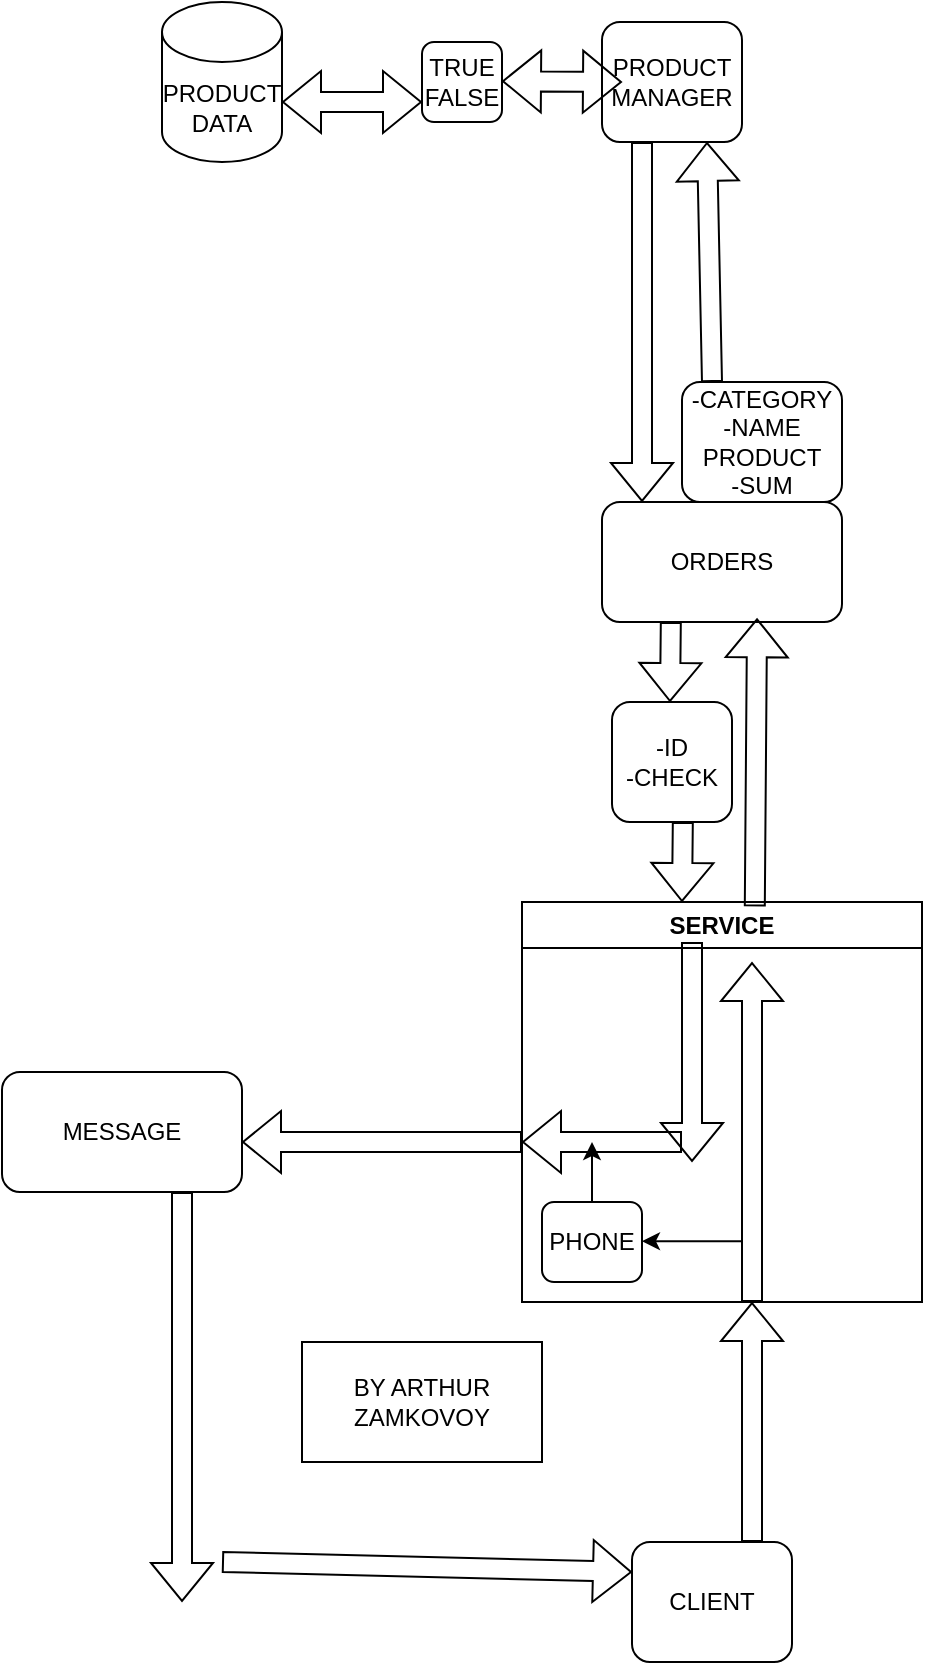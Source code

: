 <mxfile version="24.2.1" type="github">
  <diagram name="Страница — 1" id="QW4c46FoWPEvZzp0OGLk">
    <mxGraphModel dx="1699" dy="481" grid="1" gridSize="10" guides="1" tooltips="1" connect="1" arrows="1" fold="1" page="1" pageScale="1" pageWidth="827" pageHeight="1169" math="0" shadow="0">
      <root>
        <mxCell id="0" />
        <mxCell id="1" parent="0" />
        <mxCell id="4b4riIWPSLHSRYh8Ou8V-2" value="PRODUCT&lt;div&gt;DATA&lt;/div&gt;" style="shape=cylinder3;whiteSpace=wrap;html=1;boundedLbl=1;backgroundOutline=1;size=15;" vertex="1" parent="1">
          <mxGeometry x="20" y="20" width="60" height="80" as="geometry" />
        </mxCell>
        <mxCell id="4b4riIWPSLHSRYh8Ou8V-3" value="PRODUCT MANAGER" style="rounded=1;whiteSpace=wrap;html=1;" vertex="1" parent="1">
          <mxGeometry x="240" y="30" width="70" height="60" as="geometry" />
        </mxCell>
        <mxCell id="4b4riIWPSLHSRYh8Ou8V-4" value="CLIENT" style="rounded=1;whiteSpace=wrap;html=1;" vertex="1" parent="1">
          <mxGeometry x="255" y="790" width="80" height="60" as="geometry" />
        </mxCell>
        <mxCell id="4b4riIWPSLHSRYh8Ou8V-35" value="TRUE&lt;div&gt;FALSE&lt;/div&gt;" style="rounded=1;whiteSpace=wrap;html=1;" vertex="1" parent="1">
          <mxGeometry x="150" y="40" width="40" height="40" as="geometry" />
        </mxCell>
        <mxCell id="4b4riIWPSLHSRYh8Ou8V-36" value="" style="shape=flexArrow;endArrow=classic;startArrow=classic;html=1;rounded=0;" edge="1" parent="1">
          <mxGeometry width="100" height="100" relative="1" as="geometry">
            <mxPoint x="190" y="59.58" as="sourcePoint" />
            <mxPoint x="250" y="60" as="targetPoint" />
          </mxGeometry>
        </mxCell>
        <mxCell id="4b4riIWPSLHSRYh8Ou8V-37" value="" style="shape=flexArrow;endArrow=classic;startArrow=classic;html=1;rounded=0;entryX=0;entryY=0.75;entryDx=0;entryDy=0;" edge="1" target="4b4riIWPSLHSRYh8Ou8V-35" parent="1">
          <mxGeometry width="100" height="100" relative="1" as="geometry">
            <mxPoint x="80" y="70" as="sourcePoint" />
            <mxPoint x="150" y="30" as="targetPoint" />
          </mxGeometry>
        </mxCell>
        <mxCell id="4b4riIWPSLHSRYh8Ou8V-38" value="SERVICE" style="swimlane;whiteSpace=wrap;html=1;" vertex="1" parent="1">
          <mxGeometry x="200" y="470" width="200" height="200" as="geometry" />
        </mxCell>
        <mxCell id="4b4riIWPSLHSRYh8Ou8V-45" value="" style="shape=flexArrow;endArrow=classic;html=1;rounded=0;" edge="1" parent="4b4riIWPSLHSRYh8Ou8V-38">
          <mxGeometry width="50" height="50" relative="1" as="geometry">
            <mxPoint x="115" y="200" as="sourcePoint" />
            <mxPoint x="115" y="30" as="targetPoint" />
          </mxGeometry>
        </mxCell>
        <mxCell id="4b4riIWPSLHSRYh8Ou8V-44" value="" style="shape=flexArrow;endArrow=classic;html=1;rounded=0;" edge="1" parent="4b4riIWPSLHSRYh8Ou8V-38">
          <mxGeometry width="50" height="50" relative="1" as="geometry">
            <mxPoint x="85" y="20" as="sourcePoint" />
            <mxPoint x="85" y="130" as="targetPoint" />
          </mxGeometry>
        </mxCell>
        <mxCell id="4b4riIWPSLHSRYh8Ou8V-46" value="" style="shape=flexArrow;endArrow=classic;html=1;rounded=0;" edge="1" parent="4b4riIWPSLHSRYh8Ou8V-38">
          <mxGeometry width="50" height="50" relative="1" as="geometry">
            <mxPoint x="80" y="120" as="sourcePoint" />
            <mxPoint y="120" as="targetPoint" />
          </mxGeometry>
        </mxCell>
        <mxCell id="4b4riIWPSLHSRYh8Ou8V-62" style="edgeStyle=orthogonalEdgeStyle;rounded=0;orthogonalLoop=1;jettySize=auto;html=1;" edge="1" parent="4b4riIWPSLHSRYh8Ou8V-38" source="4b4riIWPSLHSRYh8Ou8V-59">
          <mxGeometry relative="1" as="geometry">
            <mxPoint x="35.0" y="120.0" as="targetPoint" />
          </mxGeometry>
        </mxCell>
        <mxCell id="4b4riIWPSLHSRYh8Ou8V-59" value="PHONE" style="rounded=1;whiteSpace=wrap;html=1;" vertex="1" parent="4b4riIWPSLHSRYh8Ou8V-38">
          <mxGeometry x="10" y="150" width="50" height="40" as="geometry" />
        </mxCell>
        <mxCell id="4b4riIWPSLHSRYh8Ou8V-61" value="" style="endArrow=classic;html=1;rounded=0;" edge="1" parent="4b4riIWPSLHSRYh8Ou8V-38">
          <mxGeometry width="50" height="50" relative="1" as="geometry">
            <mxPoint x="110" y="169.58" as="sourcePoint" />
            <mxPoint x="60" y="169.58" as="targetPoint" />
          </mxGeometry>
        </mxCell>
        <mxCell id="4b4riIWPSLHSRYh8Ou8V-43" value="" style="shape=flexArrow;endArrow=classic;html=1;rounded=0;" edge="1" parent="1">
          <mxGeometry width="50" height="50" relative="1" as="geometry">
            <mxPoint x="315" y="790" as="sourcePoint" />
            <mxPoint x="315" y="670" as="targetPoint" />
          </mxGeometry>
        </mxCell>
        <mxCell id="4b4riIWPSLHSRYh8Ou8V-47" value="-CATEGORY&lt;div&gt;-NAME PRODUCT&lt;/div&gt;&lt;div&gt;-SUM&lt;/div&gt;" style="rounded=1;whiteSpace=wrap;html=1;" vertex="1" parent="1">
          <mxGeometry x="280" y="210" width="80" height="60" as="geometry" />
        </mxCell>
        <mxCell id="4b4riIWPSLHSRYh8Ou8V-48" value="" style="shape=flexArrow;endArrow=classic;html=1;rounded=0;entryX=0.75;entryY=1;entryDx=0;entryDy=0;" edge="1" parent="1" target="4b4riIWPSLHSRYh8Ou8V-3">
          <mxGeometry width="50" height="50" relative="1" as="geometry">
            <mxPoint x="295" y="210" as="sourcePoint" />
            <mxPoint x="345" y="160" as="targetPoint" />
          </mxGeometry>
        </mxCell>
        <mxCell id="4b4riIWPSLHSRYh8Ou8V-49" value="" style="shape=flexArrow;endArrow=classic;html=1;rounded=0;" edge="1" parent="1">
          <mxGeometry width="50" height="50" relative="1" as="geometry">
            <mxPoint x="260" y="90" as="sourcePoint" />
            <mxPoint x="260" y="270" as="targetPoint" />
          </mxGeometry>
        </mxCell>
        <mxCell id="4b4riIWPSLHSRYh8Ou8V-51" value="ORDERS" style="rounded=1;whiteSpace=wrap;html=1;" vertex="1" parent="1">
          <mxGeometry x="240" y="270" width="120" height="60" as="geometry" />
        </mxCell>
        <mxCell id="4b4riIWPSLHSRYh8Ou8V-52" value="" style="shape=flexArrow;endArrow=classic;html=1;rounded=0;exitX=0.582;exitY=0.011;exitDx=0;exitDy=0;exitPerimeter=0;entryX=0.646;entryY=0.969;entryDx=0;entryDy=0;entryPerimeter=0;" edge="1" parent="1" source="4b4riIWPSLHSRYh8Ou8V-38" target="4b4riIWPSLHSRYh8Ou8V-51">
          <mxGeometry width="50" height="50" relative="1" as="geometry">
            <mxPoint x="319.41" y="460" as="sourcePoint" />
            <mxPoint x="319.41" y="400" as="targetPoint" />
          </mxGeometry>
        </mxCell>
        <mxCell id="4b4riIWPSLHSRYh8Ou8V-54" value="-ID&lt;div&gt;-CHECK&lt;/div&gt;" style="rounded=1;whiteSpace=wrap;html=1;" vertex="1" parent="1">
          <mxGeometry x="245" y="370" width="60" height="60" as="geometry" />
        </mxCell>
        <mxCell id="4b4riIWPSLHSRYh8Ou8V-55" value="" style="shape=flexArrow;endArrow=classic;html=1;rounded=0;" edge="1" parent="1">
          <mxGeometry width="50" height="50" relative="1" as="geometry">
            <mxPoint x="274.41" y="330" as="sourcePoint" />
            <mxPoint x="274" y="370" as="targetPoint" />
          </mxGeometry>
        </mxCell>
        <mxCell id="4b4riIWPSLHSRYh8Ou8V-56" value="" style="shape=flexArrow;endArrow=classic;html=1;rounded=0;" edge="1" parent="1">
          <mxGeometry width="50" height="50" relative="1" as="geometry">
            <mxPoint x="280.41" y="430" as="sourcePoint" />
            <mxPoint x="280" y="470" as="targetPoint" />
          </mxGeometry>
        </mxCell>
        <mxCell id="4b4riIWPSLHSRYh8Ou8V-57" value="MESSAGE" style="rounded=1;whiteSpace=wrap;html=1;" vertex="1" parent="1">
          <mxGeometry x="-60" y="555" width="120" height="60" as="geometry" />
        </mxCell>
        <mxCell id="4b4riIWPSLHSRYh8Ou8V-63" value="" style="shape=flexArrow;endArrow=classic;html=1;rounded=0;" edge="1" parent="1">
          <mxGeometry width="50" height="50" relative="1" as="geometry">
            <mxPoint x="200" y="590" as="sourcePoint" />
            <mxPoint x="60" y="590" as="targetPoint" />
          </mxGeometry>
        </mxCell>
        <mxCell id="4b4riIWPSLHSRYh8Ou8V-64" value="" style="shape=flexArrow;endArrow=classic;html=1;rounded=0;exitX=0.75;exitY=1;exitDx=0;exitDy=0;" edge="1" parent="1" source="4b4riIWPSLHSRYh8Ou8V-57">
          <mxGeometry width="50" height="50" relative="1" as="geometry">
            <mxPoint x="-20" y="790" as="sourcePoint" />
            <mxPoint x="30" y="820" as="targetPoint" />
          </mxGeometry>
        </mxCell>
        <mxCell id="4b4riIWPSLHSRYh8Ou8V-65" value="" style="shape=flexArrow;endArrow=classic;html=1;rounded=0;entryX=0;entryY=0.25;entryDx=0;entryDy=0;" edge="1" parent="1" target="4b4riIWPSLHSRYh8Ou8V-4">
          <mxGeometry width="50" height="50" relative="1" as="geometry">
            <mxPoint x="50" y="800" as="sourcePoint" />
            <mxPoint x="150" y="800" as="targetPoint" />
          </mxGeometry>
        </mxCell>
        <mxCell id="4b4riIWPSLHSRYh8Ou8V-66" value="BY ARTHUR ZAMKOVOY" style="rounded=0;whiteSpace=wrap;html=1;" vertex="1" parent="1">
          <mxGeometry x="90" y="690" width="120" height="60" as="geometry" />
        </mxCell>
      </root>
    </mxGraphModel>
  </diagram>
</mxfile>
